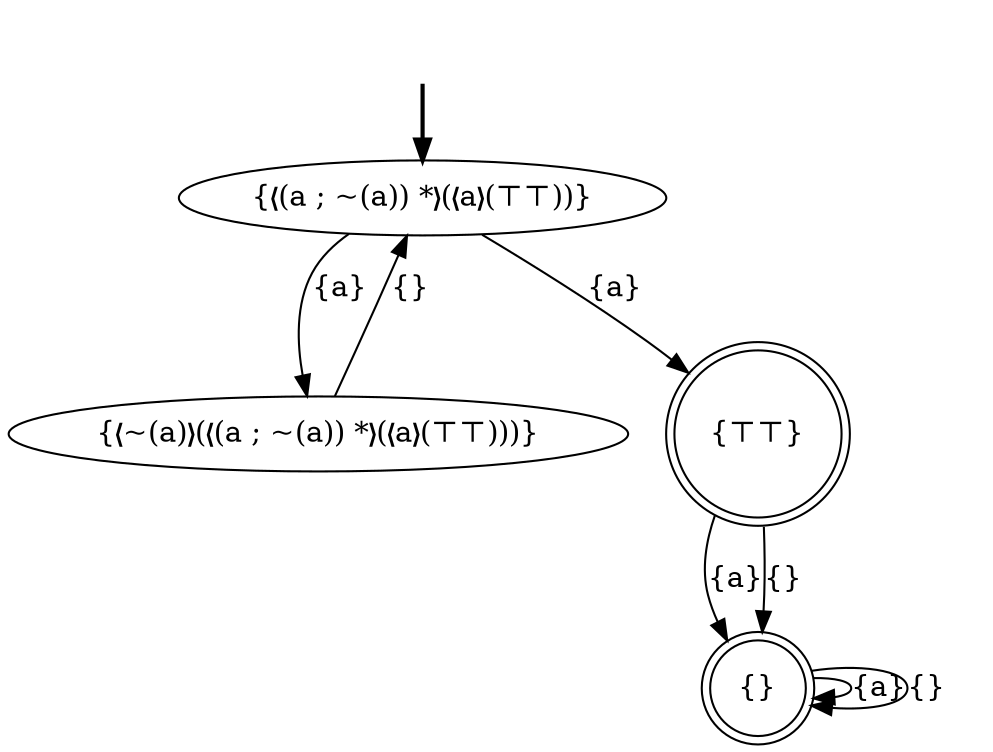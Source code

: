 digraph {
	fake0 [style=invisible]
	"{⊤⊤}" [shape=doublecircle]
	"{❬~(a)❭(❬(a ; ~(a)) *❭(❬a❭(⊤⊤)))}"
	"{❬(a ; ~(a)) *❭(❬a❭(⊤⊤))}" [root=true]
	"{}" [shape=doublecircle]
	fake0 -> "{❬(a ; ~(a)) *❭(❬a❭(⊤⊤))}" [style=bold]
	"{⊤⊤}" -> "{}" [label="{a}"]
	"{❬~(a)❭(❬(a ; ~(a)) *❭(❬a❭(⊤⊤)))}" -> "{❬(a ; ~(a)) *❭(❬a❭(⊤⊤))}" [label="{}"]
	"{}" -> "{}" [label="{a}"]
	"{❬(a ; ~(a)) *❭(❬a❭(⊤⊤))}" -> "{⊤⊤}" [label="{a}"]
	"{❬(a ; ~(a)) *❭(❬a❭(⊤⊤))}" -> "{❬~(a)❭(❬(a ; ~(a)) *❭(❬a❭(⊤⊤)))}" [label="{a}"]
	"{}" -> "{}" [label="{}"]
	"{⊤⊤}" -> "{}" [label="{}"]
}

